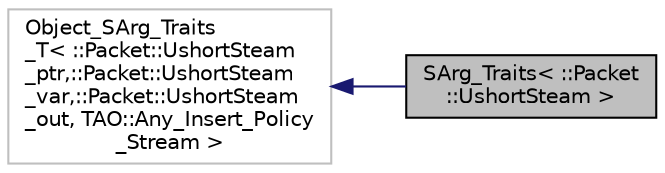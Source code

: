 digraph "SArg_Traits&lt; ::Packet::UshortSteam &gt;"
{
 // INTERACTIVE_SVG=YES
  edge [fontname="Helvetica",fontsize="10",labelfontname="Helvetica",labelfontsize="10"];
  node [fontname="Helvetica",fontsize="10",shape=record];
  rankdir="LR";
  Node1 [label="SArg_Traits\< ::Packet\l::UshortSteam \>",height=0.2,width=0.4,color="black", fillcolor="grey75", style="filled", fontcolor="black"];
  Node2 -> Node1 [dir="back",color="midnightblue",fontsize="10",style="solid",fontname="Helvetica"];
  Node2 [label="Object_SArg_Traits\l_T\< ::Packet::UshortSteam\l_ptr,::Packet::UshortSteam\l_var,::Packet::UshortSteam\l_out, TAO::Any_Insert_Policy\l_Stream \>",height=0.2,width=0.4,color="grey75", fillcolor="white", style="filled"];
}
